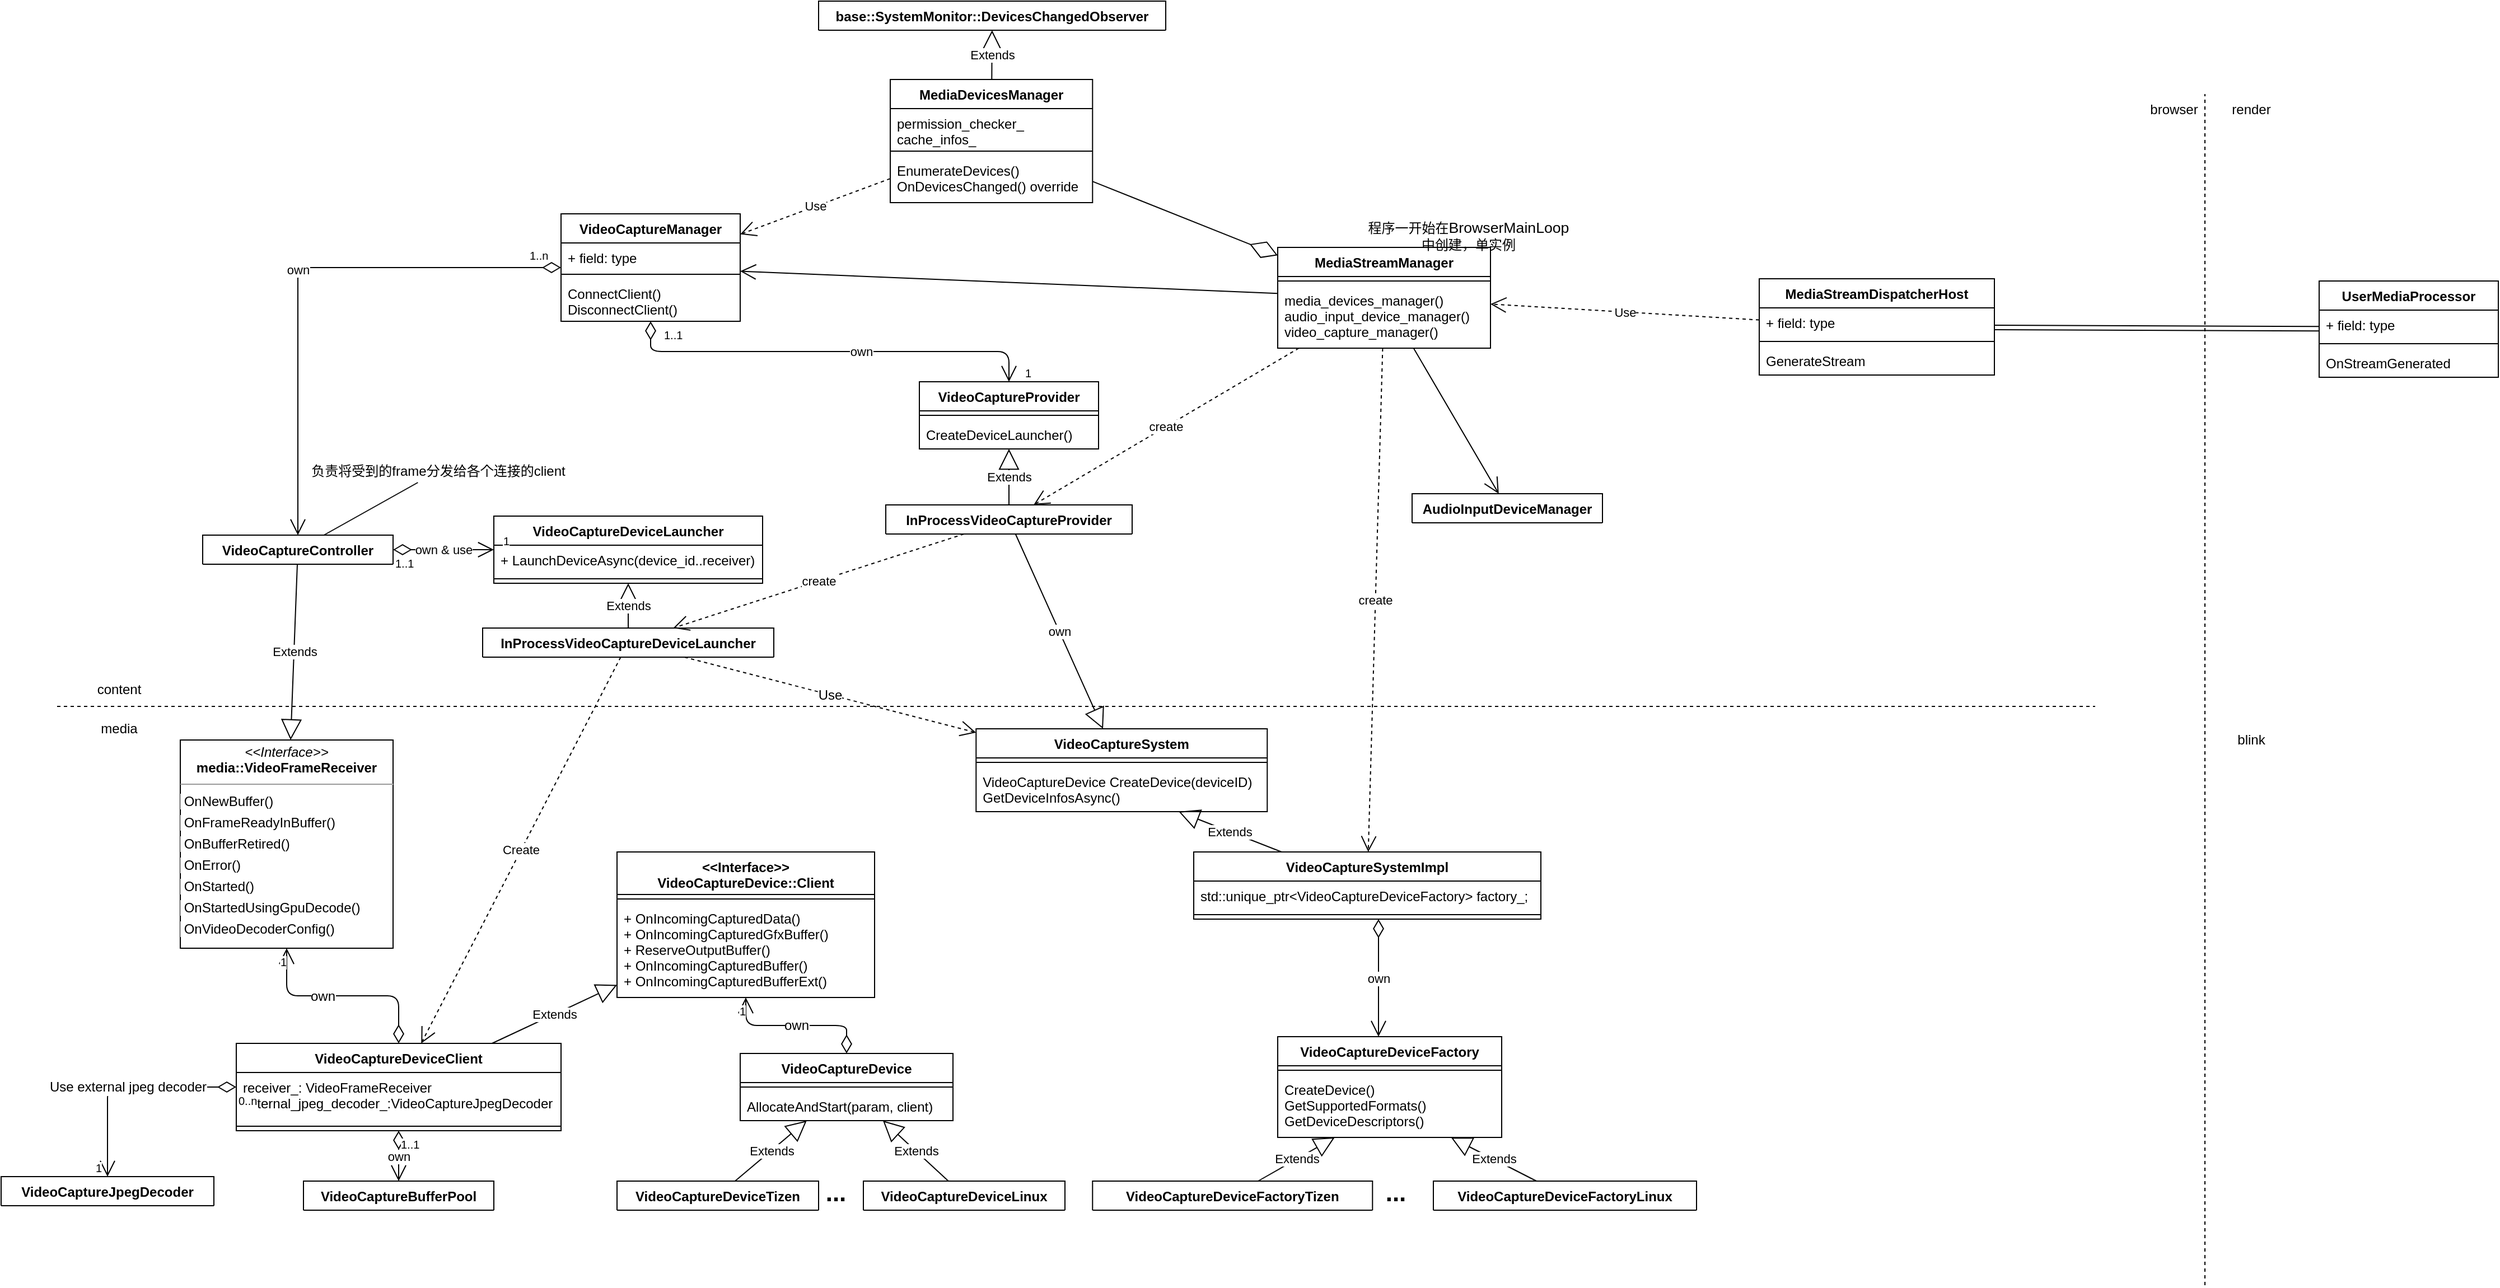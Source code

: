 <mxfile version="12.6.5" type="device"><diagram name="Page-1" id="c4acf3e9-155e-7222-9cf6-157b1a14988f"><mxGraphModel dx="3220" dy="1370" grid="1" gridSize="10" guides="1" tooltips="1" connect="1" arrows="1" fold="1" page="1" pageScale="1" pageWidth="850" pageHeight="1100" background="#ffffff" math="0" shadow="0"><root><mxCell id="0"/><mxCell id="1" parent="0"/><mxCell id="2zGY9rccFZn19IhtZDdH-2" value="MediaStreamManager" style="swimlane;fontStyle=1;align=center;verticalAlign=top;childLayout=stackLayout;horizontal=1;startSize=26;horizontalStack=0;resizeParent=1;resizeParentMax=0;resizeLast=0;collapsible=1;marginBottom=0;" parent="1" vertex="1"><mxGeometry x="1000" y="470" width="190" height="90" as="geometry"><mxRectangle x="1000" y="480" width="160" height="26" as="alternateBounds"/></mxGeometry></mxCell><mxCell id="2zGY9rccFZn19IhtZDdH-4" value="" style="line;strokeWidth=1;fillColor=none;align=left;verticalAlign=middle;spacingTop=-1;spacingLeft=3;spacingRight=3;rotatable=0;labelPosition=right;points=[];portConstraint=eastwest;" parent="2zGY9rccFZn19IhtZDdH-2" vertex="1"><mxGeometry y="26" width="190" height="8" as="geometry"/></mxCell><mxCell id="2zGY9rccFZn19IhtZDdH-5" value="media_devices_manager()&#10;audio_input_device_manager()&#10;video_capture_manager()" style="text;strokeColor=none;fillColor=none;align=left;verticalAlign=top;spacingLeft=4;spacingRight=4;overflow=hidden;rotatable=0;points=[[0,0.5],[1,0.5]];portConstraint=eastwest;" parent="2zGY9rccFZn19IhtZDdH-2" vertex="1"><mxGeometry y="34" width="190" height="56" as="geometry"/></mxCell><mxCell id="2zGY9rccFZn19IhtZDdH-7" value="VideoCaptureManager" style="swimlane;fontStyle=1;align=center;verticalAlign=top;childLayout=stackLayout;horizontal=1;startSize=26;horizontalStack=0;resizeParent=1;resizeParentMax=0;resizeLast=0;collapsible=1;marginBottom=0;" parent="1" vertex="1"><mxGeometry x="360" y="440" width="160" height="96" as="geometry"><mxRectangle x="360" y="470" width="160" height="26" as="alternateBounds"/></mxGeometry></mxCell><mxCell id="2zGY9rccFZn19IhtZDdH-8" value="+ field: type" style="text;strokeColor=none;fillColor=none;align=left;verticalAlign=top;spacingLeft=4;spacingRight=4;overflow=hidden;rotatable=0;points=[[0,0.5],[1,0.5]];portConstraint=eastwest;" parent="2zGY9rccFZn19IhtZDdH-7" vertex="1"><mxGeometry y="26" width="160" height="24" as="geometry"/></mxCell><mxCell id="2zGY9rccFZn19IhtZDdH-9" value="" style="line;strokeWidth=1;fillColor=none;align=left;verticalAlign=middle;spacingTop=-1;spacingLeft=3;spacingRight=3;rotatable=0;labelPosition=right;points=[];portConstraint=eastwest;" parent="2zGY9rccFZn19IhtZDdH-7" vertex="1"><mxGeometry y="50" width="160" height="8" as="geometry"/></mxCell><mxCell id="2zGY9rccFZn19IhtZDdH-10" value="ConnectClient()&#10;DisconnectClient()" style="text;strokeColor=none;fillColor=none;align=left;verticalAlign=top;spacingLeft=4;spacingRight=4;overflow=hidden;rotatable=0;points=[[0,0.5],[1,0.5]];portConstraint=eastwest;" parent="2zGY9rccFZn19IhtZDdH-7" vertex="1"><mxGeometry y="58" width="160" height="38" as="geometry"/></mxCell><mxCell id="2zGY9rccFZn19IhtZDdH-12" value="" style="endArrow=open;endFill=1;endSize=12;html=1;" parent="1" source="2zGY9rccFZn19IhtZDdH-2" target="2zGY9rccFZn19IhtZDdH-7" edge="1"><mxGeometry width="160" relative="1" as="geometry"><mxPoint x="70" y="346" as="sourcePoint"/><mxPoint x="230" y="346" as="targetPoint"/></mxGeometry></mxCell><mxCell id="2zGY9rccFZn19IhtZDdH-14" value="程序一开始在&lt;span style=&quot;white-space: normal ; font-family: &amp;#34;arial&amp;#34; , &amp;#34;verdana&amp;#34; , sans-serif ; font-size: 13.333px ; background-color: rgb(255 , 255 , 255)&quot;&gt;BrowserMainLoop&lt;/span&gt;中创建，单实例" style="text;html=1;align=center;verticalAlign=middle;resizable=0;points=[];autosize=1;" parent="1" vertex="1"><mxGeometry x="1030" y="450" width="280" height="20" as="geometry"/></mxCell><mxCell id="2zGY9rccFZn19IhtZDdH-15" value="" style="endArrow=none;html=1;" parent="1" source="2zGY9rccFZn19IhtZDdH-2" target="2zGY9rccFZn19IhtZDdH-14" edge="1"><mxGeometry width="50" height="50" relative="1" as="geometry"><mxPoint x="650" y="487" as="sourcePoint"/><mxPoint x="700" y="437" as="targetPoint"/></mxGeometry></mxCell><mxCell id="2zGY9rccFZn19IhtZDdH-28" value="VideoCaptureDeviceFactory" style="swimlane;fontStyle=1;align=center;verticalAlign=top;childLayout=stackLayout;horizontal=1;startSize=26;horizontalStack=0;resizeParent=1;resizeParentMax=0;resizeLast=0;collapsible=1;marginBottom=0;" parent="1" vertex="1"><mxGeometry x="1000" y="1175" width="200" height="90" as="geometry"><mxRectangle x="840" y="920" width="190" height="26" as="alternateBounds"/></mxGeometry></mxCell><mxCell id="2zGY9rccFZn19IhtZDdH-30" value="" style="line;strokeWidth=1;fillColor=none;align=left;verticalAlign=middle;spacingTop=-1;spacingLeft=3;spacingRight=3;rotatable=0;labelPosition=right;points=[];portConstraint=eastwest;" parent="2zGY9rccFZn19IhtZDdH-28" vertex="1"><mxGeometry y="26" width="200" height="8" as="geometry"/></mxCell><mxCell id="2zGY9rccFZn19IhtZDdH-31" value="CreateDevice()&#10;GetSupportedFormats()&#10;GetDeviceDescriptors()" style="text;strokeColor=none;fillColor=none;align=left;verticalAlign=top;spacingLeft=4;spacingRight=4;overflow=hidden;rotatable=0;points=[[0,0.5],[1,0.5]];portConstraint=eastwest;" parent="2zGY9rccFZn19IhtZDdH-28" vertex="1"><mxGeometry y="34" width="200" height="56" as="geometry"/></mxCell><mxCell id="2zGY9rccFZn19IhtZDdH-32" value="VideoCaptureController" style="swimlane;fontStyle=1;align=center;verticalAlign=top;childLayout=stackLayout;horizontal=1;startSize=26;horizontalStack=0;resizeParent=1;resizeParentMax=0;resizeLast=0;collapsible=1;marginBottom=0;" parent="1" vertex="1" collapsed="1"><mxGeometry x="40" y="727" width="170" height="26" as="geometry"><mxRectangle x="90" y="750" width="160" height="86" as="alternateBounds"/></mxGeometry></mxCell><mxCell id="2zGY9rccFZn19IhtZDdH-33" value="+ field: type" style="text;strokeColor=none;fillColor=none;align=left;verticalAlign=top;spacingLeft=4;spacingRight=4;overflow=hidden;rotatable=0;points=[[0,0.5],[1,0.5]];portConstraint=eastwest;" parent="2zGY9rccFZn19IhtZDdH-32" vertex="1"><mxGeometry y="26" width="170" height="26" as="geometry"/></mxCell><mxCell id="2zGY9rccFZn19IhtZDdH-34" value="" style="line;strokeWidth=1;fillColor=none;align=left;verticalAlign=middle;spacingTop=-1;spacingLeft=3;spacingRight=3;rotatable=0;labelPosition=right;points=[];portConstraint=eastwest;" parent="2zGY9rccFZn19IhtZDdH-32" vertex="1"><mxGeometry y="52" width="170" height="8" as="geometry"/></mxCell><mxCell id="2zGY9rccFZn19IhtZDdH-35" value="+ method(type): type" style="text;strokeColor=none;fillColor=none;align=left;verticalAlign=top;spacingLeft=4;spacingRight=4;overflow=hidden;rotatable=0;points=[[0,0.5],[1,0.5]];portConstraint=eastwest;" parent="2zGY9rccFZn19IhtZDdH-32" vertex="1"><mxGeometry y="60" width="170" height="26" as="geometry"/></mxCell><mxCell id="2zGY9rccFZn19IhtZDdH-36" value="own" style="endArrow=open;html=1;endSize=12;startArrow=diamondThin;startSize=14;startFill=0;edgeStyle=orthogonalEdgeStyle;" parent="1" source="2zGY9rccFZn19IhtZDdH-7" target="2zGY9rccFZn19IhtZDdH-32" edge="1"><mxGeometry relative="1" as="geometry"><mxPoint x="40" y="476" as="sourcePoint"/><mxPoint x="200" y="476" as="targetPoint"/></mxGeometry></mxCell><mxCell id="2zGY9rccFZn19IhtZDdH-37" value="1..n" style="resizable=0;html=1;align=left;verticalAlign=top;labelBackgroundColor=#ffffff;fontSize=10;" parent="2zGY9rccFZn19IhtZDdH-36" connectable="0" vertex="1"><mxGeometry x="-1" relative="1" as="geometry"><mxPoint x="-30" y="-23" as="offset"/></mxGeometry></mxCell><mxCell id="2zGY9rccFZn19IhtZDdH-39" value="负责将受到的frame分发给各个连接的client" style="text;html=1;align=center;verticalAlign=middle;resizable=0;points=[];autosize=1;" parent="1" vertex="1"><mxGeometry x="130" y="660" width="240" height="20" as="geometry"/></mxCell><mxCell id="2zGY9rccFZn19IhtZDdH-40" value="" style="endArrow=none;html=1;" parent="1" source="2zGY9rccFZn19IhtZDdH-39" target="2zGY9rccFZn19IhtZDdH-32" edge="1"><mxGeometry width="50" height="50" relative="1" as="geometry"><mxPoint x="166.5" y="243" as="sourcePoint"/><mxPoint x="185" y="206" as="targetPoint"/></mxGeometry></mxCell><mxCell id="2zGY9rccFZn19IhtZDdH-44" value="Extends" style="endArrow=block;endSize=16;endFill=0;html=1;" parent="1" source="2zGY9rccFZn19IhtZDdH-32" target="6Ihfe6y1neS1wePysVpg-107" edge="1"><mxGeometry width="160" relative="1" as="geometry"><mxPoint x="40" y="676" as="sourcePoint"/><mxPoint x="173.819" y="590" as="targetPoint"/></mxGeometry></mxCell><mxCell id="2zGY9rccFZn19IhtZDdH-45" value="" style="endArrow=none;dashed=1;html=1;" parent="1" edge="1"><mxGeometry width="50" height="50" relative="1" as="geometry"><mxPoint x="-90" y="880" as="sourcePoint"/><mxPoint x="1730" y="880" as="targetPoint"/></mxGeometry></mxCell><mxCell id="2zGY9rccFZn19IhtZDdH-46" value="content" style="text;html=1;align=center;verticalAlign=middle;resizable=0;points=[];autosize=1;" parent="1" vertex="1"><mxGeometry x="-60" y="855" width="50" height="20" as="geometry"/></mxCell><mxCell id="2zGY9rccFZn19IhtZDdH-47" value="media" style="text;html=1;align=center;verticalAlign=middle;resizable=0;points=[];autosize=1;" parent="1" vertex="1"><mxGeometry x="-60" y="890" width="50" height="20" as="geometry"/></mxCell><mxCell id="2zGY9rccFZn19IhtZDdH-48" value="" style="endArrow=none;dashed=1;html=1;" parent="1" edge="1"><mxGeometry width="50" height="50" relative="1" as="geometry"><mxPoint x="1828" y="1397" as="sourcePoint"/><mxPoint x="1828" y="333" as="targetPoint"/></mxGeometry></mxCell><mxCell id="2zGY9rccFZn19IhtZDdH-49" value="browser" style="text;html=1;align=center;verticalAlign=middle;resizable=0;points=[];autosize=1;" parent="1" vertex="1"><mxGeometry x="1770" y="337" width="60" height="20" as="geometry"/></mxCell><mxCell id="2zGY9rccFZn19IhtZDdH-50" value="render" style="text;html=1;align=center;verticalAlign=middle;resizable=0;points=[];autosize=1;" parent="1" vertex="1"><mxGeometry x="1844" y="337" width="50" height="20" as="geometry"/></mxCell><mxCell id="2zGY9rccFZn19IhtZDdH-51" value="VideoCaptureDeviceClient" style="swimlane;fontStyle=1;align=center;verticalAlign=top;childLayout=stackLayout;horizontal=1;startSize=26;horizontalStack=0;resizeParent=1;resizeParentMax=0;resizeLast=0;collapsible=1;marginBottom=0;" parent="1" vertex="1"><mxGeometry x="70" y="1181" width="290" height="78" as="geometry"><mxRectangle x="120" y="1106" width="180" height="26" as="alternateBounds"/></mxGeometry></mxCell><mxCell id="2zGY9rccFZn19IhtZDdH-52" value="receiver_: VideoFrameReceiver&#10;external_jpeg_decoder_:VideoCaptureJpegDecoder" style="text;strokeColor=none;fillColor=none;align=left;verticalAlign=top;spacingLeft=4;spacingRight=4;overflow=hidden;rotatable=0;points=[[0,0.5],[1,0.5]];portConstraint=eastwest;" parent="2zGY9rccFZn19IhtZDdH-51" vertex="1"><mxGeometry y="26" width="290" height="44" as="geometry"/></mxCell><mxCell id="2zGY9rccFZn19IhtZDdH-53" value="" style="line;strokeWidth=1;fillColor=none;align=left;verticalAlign=middle;spacingTop=-1;spacingLeft=3;spacingRight=3;rotatable=0;labelPosition=right;points=[];portConstraint=eastwest;" parent="2zGY9rccFZn19IhtZDdH-51" vertex="1"><mxGeometry y="70" width="290" height="8" as="geometry"/></mxCell><mxCell id="2zGY9rccFZn19IhtZDdH-64" value="Extends" style="endArrow=block;endSize=16;endFill=0;html=1;" parent="1" source="2zGY9rccFZn19IhtZDdH-51" target="FUYTme6IYobLHsFIHj_t-3" edge="1"><mxGeometry width="160" relative="1" as="geometry"><mxPoint x="30" y="1420" as="sourcePoint"/><mxPoint x="416.597" y="1000.0" as="targetPoint"/></mxGeometry></mxCell><mxCell id="2zGY9rccFZn19IhtZDdH-65" value="VideoCaptureDeviceLauncher" style="swimlane;fontStyle=1;align=center;verticalAlign=top;childLayout=stackLayout;horizontal=1;startSize=26;horizontalStack=0;resizeParent=1;resizeParentMax=0;resizeLast=0;collapsible=1;marginBottom=0;" parent="1" vertex="1"><mxGeometry x="300" y="710" width="240" height="60" as="geometry"><mxRectangle x="300" y="700" width="200" height="26" as="alternateBounds"/></mxGeometry></mxCell><mxCell id="2zGY9rccFZn19IhtZDdH-68" value="+ LaunchDeviceAsync(device_id..receiver)" style="text;strokeColor=none;fillColor=none;align=left;verticalAlign=top;spacingLeft=4;spacingRight=4;overflow=hidden;rotatable=0;points=[[0,0.5],[1,0.5]];portConstraint=eastwest;" parent="2zGY9rccFZn19IhtZDdH-65" vertex="1"><mxGeometry y="26" width="240" height="26" as="geometry"/></mxCell><mxCell id="2zGY9rccFZn19IhtZDdH-67" value="" style="line;strokeWidth=1;fillColor=none;align=left;verticalAlign=middle;spacingTop=-1;spacingLeft=3;spacingRight=3;rotatable=0;labelPosition=right;points=[];portConstraint=eastwest;" parent="2zGY9rccFZn19IhtZDdH-65" vertex="1"><mxGeometry y="52" width="240" height="8" as="geometry"/></mxCell><mxCell id="2zGY9rccFZn19IhtZDdH-71" value="InProcessVideoCaptureDeviceLauncher" style="swimlane;fontStyle=1;align=center;verticalAlign=top;childLayout=stackLayout;horizontal=1;startSize=26;horizontalStack=0;resizeParent=1;resizeParentMax=0;resizeLast=0;collapsible=1;marginBottom=0;" parent="1" vertex="1" collapsed="1"><mxGeometry x="290" y="810" width="260" height="26" as="geometry"><mxRectangle x="120" y="820" width="270" height="86" as="alternateBounds"/></mxGeometry></mxCell><mxCell id="2zGY9rccFZn19IhtZDdH-72" value="+ field: type" style="text;strokeColor=none;fillColor=none;align=left;verticalAlign=top;spacingLeft=4;spacingRight=4;overflow=hidden;rotatable=0;points=[[0,0.5],[1,0.5]];portConstraint=eastwest;" parent="2zGY9rccFZn19IhtZDdH-71" vertex="1"><mxGeometry y="26" width="260" height="26" as="geometry"/></mxCell><mxCell id="2zGY9rccFZn19IhtZDdH-73" value="" style="line;strokeWidth=1;fillColor=none;align=left;verticalAlign=middle;spacingTop=-1;spacingLeft=3;spacingRight=3;rotatable=0;labelPosition=right;points=[];portConstraint=eastwest;" parent="2zGY9rccFZn19IhtZDdH-71" vertex="1"><mxGeometry y="52" width="260" height="8" as="geometry"/></mxCell><mxCell id="2zGY9rccFZn19IhtZDdH-74" value="+ method(type): type" style="text;strokeColor=none;fillColor=none;align=left;verticalAlign=top;spacingLeft=4;spacingRight=4;overflow=hidden;rotatable=0;points=[[0,0.5],[1,0.5]];portConstraint=eastwest;" parent="2zGY9rccFZn19IhtZDdH-71" vertex="1"><mxGeometry y="60" width="260" height="26" as="geometry"/></mxCell><mxCell id="2zGY9rccFZn19IhtZDdH-79" value="Extends" style="endArrow=block;endSize=16;endFill=0;html=1;" parent="1" source="2zGY9rccFZn19IhtZDdH-71" target="2zGY9rccFZn19IhtZDdH-65" edge="1"><mxGeometry width="160" relative="1" as="geometry"><mxPoint x="30" y="1420" as="sourcePoint"/><mxPoint x="190" y="1420" as="targetPoint"/></mxGeometry></mxCell><mxCell id="2zGY9rccFZn19IhtZDdH-81" value="Create" style="endArrow=open;endSize=12;dashed=1;html=1;" parent="1" source="2zGY9rccFZn19IhtZDdH-71" target="2zGY9rccFZn19IhtZDdH-51" edge="1"><mxGeometry width="160" relative="1" as="geometry"><mxPoint x="30" y="1420" as="sourcePoint"/><mxPoint x="190" y="1420" as="targetPoint"/></mxGeometry></mxCell><mxCell id="2zGY9rccFZn19IhtZDdH-84" value="own &amp;amp; use" style="endArrow=open;html=1;endSize=12;startArrow=diamondThin;startSize=14;startFill=0;edgeStyle=orthogonalEdgeStyle;" parent="1" source="2zGY9rccFZn19IhtZDdH-32" target="2zGY9rccFZn19IhtZDdH-65" edge="1"><mxGeometry relative="1" as="geometry"><mxPoint x="304.9" y="590" as="sourcePoint"/><mxPoint x="384.857" y="550" as="targetPoint"/></mxGeometry></mxCell><mxCell id="2zGY9rccFZn19IhtZDdH-85" value="1..1" style="resizable=0;html=1;align=left;verticalAlign=top;labelBackgroundColor=#ffffff;fontSize=10;" parent="2zGY9rccFZn19IhtZDdH-84" connectable="0" vertex="1"><mxGeometry x="-1" relative="1" as="geometry"/></mxCell><mxCell id="2zGY9rccFZn19IhtZDdH-86" value="1" style="resizable=0;html=1;align=right;verticalAlign=top;labelBackgroundColor=#ffffff;fontSize=10;" parent="2zGY9rccFZn19IhtZDdH-84" connectable="0" vertex="1"><mxGeometry x="1" relative="1" as="geometry"><mxPoint x="14.9" y="-20.1" as="offset"/></mxGeometry></mxCell><mxCell id="FUYTme6IYobLHsFIHj_t-3" value="&lt;&lt;Interface&gt;&gt;&#10;VideoCaptureDevice::Client" style="swimlane;fontStyle=1;align=center;verticalAlign=top;childLayout=stackLayout;horizontal=1;startSize=38;horizontalStack=0;resizeParent=1;resizeParentMax=0;resizeLast=0;collapsible=1;marginBottom=0;" parent="1" vertex="1"><mxGeometry x="410" y="1010" width="230" height="130" as="geometry"><mxRectangle x="350" y="1016" width="190" height="38" as="alternateBounds"/></mxGeometry></mxCell><mxCell id="FUYTme6IYobLHsFIHj_t-5" value="" style="line;strokeWidth=1;fillColor=none;align=left;verticalAlign=middle;spacingTop=-1;spacingLeft=3;spacingRight=3;rotatable=0;labelPosition=right;points=[];portConstraint=eastwest;" parent="FUYTme6IYobLHsFIHj_t-3" vertex="1"><mxGeometry y="38" width="230" height="8" as="geometry"/></mxCell><mxCell id="FUYTme6IYobLHsFIHj_t-6" value="+ OnIncomingCapturedData()&#10;+ OnIncomingCapturedGfxBuffer()&#10;+ ReserveOutputBuffer()&#10;+ OnIncomingCapturedBuffer()&#10;+ OnIncomingCapturedBufferExt()" style="text;strokeColor=none;fillColor=none;align=left;verticalAlign=top;spacingLeft=4;spacingRight=4;overflow=hidden;rotatable=0;points=[[0,0.5],[1,0.5]];portConstraint=eastwest;" parent="FUYTme6IYobLHsFIHj_t-3" vertex="1"><mxGeometry y="46" width="230" height="84" as="geometry"/></mxCell><mxCell id="FUYTme6IYobLHsFIHj_t-8" value="own" style="endArrow=open;html=1;endSize=12;startArrow=diamondThin;startSize=14;startFill=0;edgeStyle=orthogonalEdgeStyle;exitX=0.5;exitY=1;exitDx=0;exitDy=0;" parent="1" source="2zGY9rccFZn19IhtZDdH-51" target="2zGY9rccFZn19IhtZDdH-88" edge="1"><mxGeometry relative="1" as="geometry"><mxPoint x="440" y="1194" as="sourcePoint"/><mxPoint x="600" y="1194" as="targetPoint"/></mxGeometry></mxCell><mxCell id="FUYTme6IYobLHsFIHj_t-9" value="1..1" style="resizable=0;html=1;align=left;verticalAlign=top;labelBackgroundColor=#ffffff;fontSize=10;" parent="FUYTme6IYobLHsFIHj_t-8" connectable="0" vertex="1"><mxGeometry x="-1" relative="1" as="geometry"/></mxCell><mxCell id="FUYTme6IYobLHsFIHj_t-10" value="1" style="resizable=0;html=1;align=right;verticalAlign=top;labelBackgroundColor=#ffffff;fontSize=10;" parent="FUYTme6IYobLHsFIHj_t-8" connectable="0" vertex="1"><mxGeometry x="1" relative="1" as="geometry"/></mxCell><mxCell id="2zGY9rccFZn19IhtZDdH-88" value="VideoCaptureBufferPool" style="swimlane;fontStyle=1;align=center;verticalAlign=top;childLayout=stackLayout;horizontal=1;startSize=26;horizontalStack=0;resizeParent=1;resizeParentMax=0;resizeLast=0;collapsible=1;marginBottom=0;" parent="1" vertex="1" collapsed="1"><mxGeometry x="130" y="1304" width="170" height="26" as="geometry"><mxRectangle x="155" y="1304" width="160" height="86" as="alternateBounds"/></mxGeometry></mxCell><mxCell id="2zGY9rccFZn19IhtZDdH-89" value="+ field: type" style="text;strokeColor=none;fillColor=none;align=left;verticalAlign=top;spacingLeft=4;spacingRight=4;overflow=hidden;rotatable=0;points=[[0,0.5],[1,0.5]];portConstraint=eastwest;" parent="2zGY9rccFZn19IhtZDdH-88" vertex="1"><mxGeometry y="26" width="170" height="26" as="geometry"/></mxCell><mxCell id="2zGY9rccFZn19IhtZDdH-90" value="" style="line;strokeWidth=1;fillColor=none;align=left;verticalAlign=middle;spacingTop=-1;spacingLeft=3;spacingRight=3;rotatable=0;labelPosition=right;points=[];portConstraint=eastwest;" parent="2zGY9rccFZn19IhtZDdH-88" vertex="1"><mxGeometry y="52" width="170" height="8" as="geometry"/></mxCell><mxCell id="2zGY9rccFZn19IhtZDdH-91" value="+ method(type): type" style="text;strokeColor=none;fillColor=none;align=left;verticalAlign=top;spacingLeft=4;spacingRight=4;overflow=hidden;rotatable=0;points=[[0,0.5],[1,0.5]];portConstraint=eastwest;" parent="2zGY9rccFZn19IhtZDdH-88" vertex="1"><mxGeometry y="60" width="170" height="26" as="geometry"/></mxCell><mxCell id="2zGY9rccFZn19IhtZDdH-55" value="VideoCaptureDevice" style="swimlane;fontStyle=1;align=center;verticalAlign=top;childLayout=stackLayout;horizontal=1;startSize=26;horizontalStack=0;resizeParent=1;resizeParentMax=0;resizeLast=0;collapsible=1;marginBottom=0;" parent="1" vertex="1"><mxGeometry x="520" y="1190" width="190" height="60" as="geometry"><mxRectangle x="630" y="972" width="150" height="26" as="alternateBounds"/></mxGeometry></mxCell><mxCell id="2zGY9rccFZn19IhtZDdH-57" value="" style="line;strokeWidth=1;fillColor=none;align=left;verticalAlign=middle;spacingTop=-1;spacingLeft=3;spacingRight=3;rotatable=0;labelPosition=right;points=[];portConstraint=eastwest;" parent="2zGY9rccFZn19IhtZDdH-55" vertex="1"><mxGeometry y="26" width="190" height="8" as="geometry"/></mxCell><mxCell id="2zGY9rccFZn19IhtZDdH-58" value="AllocateAndStart(param, client)" style="text;strokeColor=none;fillColor=none;align=left;verticalAlign=top;spacingLeft=4;spacingRight=4;overflow=hidden;rotatable=0;points=[[0,0.5],[1,0.5]];portConstraint=eastwest;" parent="2zGY9rccFZn19IhtZDdH-55" vertex="1"><mxGeometry y="34" width="190" height="26" as="geometry"/></mxCell><mxCell id="6Ihfe6y1neS1wePysVpg-1" value="VideoCaptureSystem" style="swimlane;fontStyle=1;align=center;verticalAlign=top;childLayout=stackLayout;horizontal=1;startSize=26;horizontalStack=0;resizeParent=1;resizeParentMax=0;resizeLast=0;collapsible=1;marginBottom=0;" parent="1" vertex="1"><mxGeometry x="730.65" y="900" width="260" height="74" as="geometry"/></mxCell><mxCell id="6Ihfe6y1neS1wePysVpg-3" value="" style="line;strokeWidth=1;fillColor=none;align=left;verticalAlign=middle;spacingTop=-1;spacingLeft=3;spacingRight=3;rotatable=0;labelPosition=right;points=[];portConstraint=eastwest;" parent="6Ihfe6y1neS1wePysVpg-1" vertex="1"><mxGeometry y="26" width="260" height="8" as="geometry"/></mxCell><mxCell id="6Ihfe6y1neS1wePysVpg-4" value="VideoCaptureDevice CreateDevice(deviceID)&#10;GetDeviceInfosAsync()" style="text;strokeColor=none;fillColor=none;align=left;verticalAlign=top;spacingLeft=4;spacingRight=4;overflow=hidden;rotatable=0;points=[[0,0.5],[1,0.5]];portConstraint=eastwest;" parent="6Ihfe6y1neS1wePysVpg-1" vertex="1"><mxGeometry y="34" width="260" height="40" as="geometry"/></mxCell><mxCell id="6Ihfe6y1neS1wePysVpg-11" value="Extends" style="endArrow=block;endSize=16;endFill=0;html=1;" parent="1" source="6Ihfe6y1neS1wePysVpg-16" target="6Ihfe6y1neS1wePysVpg-4" edge="1"><mxGeometry width="160" relative="1" as="geometry"><mxPoint x="659.691" y="1016" as="sourcePoint"/><mxPoint x="190" y="1420" as="targetPoint"/></mxGeometry></mxCell><mxCell id="6Ihfe6y1neS1wePysVpg-16" value="VideoCaptureSystemImpl" style="swimlane;fontStyle=1;align=center;verticalAlign=top;childLayout=stackLayout;horizontal=1;startSize=26;horizontalStack=0;resizeParent=1;resizeParentMax=0;resizeLast=0;collapsible=1;marginBottom=0;" parent="1" vertex="1"><mxGeometry x="925" y="1010" width="310" height="60" as="geometry"/></mxCell><mxCell id="6Ihfe6y1neS1wePysVpg-17" value="std::unique_ptr&lt;VideoCaptureDeviceFactory&gt; factory_;" style="text;strokeColor=none;fillColor=none;align=left;verticalAlign=top;spacingLeft=4;spacingRight=4;overflow=hidden;rotatable=0;points=[[0,0.5],[1,0.5]];portConstraint=eastwest;" parent="6Ihfe6y1neS1wePysVpg-16" vertex="1"><mxGeometry y="26" width="310" height="26" as="geometry"/></mxCell><mxCell id="6Ihfe6y1neS1wePysVpg-18" value="" style="line;strokeWidth=1;fillColor=none;align=left;verticalAlign=middle;spacingTop=-1;spacingLeft=3;spacingRight=3;rotatable=0;labelPosition=right;points=[];portConstraint=eastwest;" parent="6Ihfe6y1neS1wePysVpg-16" vertex="1"><mxGeometry y="52" width="310" height="8" as="geometry"/></mxCell><mxCell id="6Ihfe6y1neS1wePysVpg-20" value="own" style="endArrow=open;html=1;endSize=12;startArrow=diamondThin;startSize=14;startFill=0;edgeStyle=orthogonalEdgeStyle;" parent="1" source="6Ihfe6y1neS1wePysVpg-16" target="2zGY9rccFZn19IhtZDdH-28" edge="1"><mxGeometry relative="1" as="geometry"><mxPoint x="1254" y="981" as="sourcePoint"/><mxPoint x="1254" y="1221" as="targetPoint"/><Array as="points"><mxPoint x="1090" y="1100"/><mxPoint x="1090" y="1100"/></Array></mxGeometry></mxCell><mxCell id="6Ihfe6y1neS1wePysVpg-24" value="create" style="endArrow=open;endSize=12;dashed=1;html=1;" parent="1" source="6Ihfe6y1neS1wePysVpg-33" target="2zGY9rccFZn19IhtZDdH-71" edge="1"><mxGeometry width="160" relative="1" as="geometry"><mxPoint x="30" y="1420" as="sourcePoint"/><mxPoint x="190" y="1420" as="targetPoint"/><Array as="points"/></mxGeometry></mxCell><mxCell id="6Ihfe6y1neS1wePysVpg-26" value="create" style="endArrow=open;endSize=12;dashed=1;html=1;" parent="1" source="2zGY9rccFZn19IhtZDdH-2" target="6Ihfe6y1neS1wePysVpg-16" edge="1"><mxGeometry width="160" relative="1" as="geometry"><mxPoint x="849.08" y="672" as="sourcePoint"/><mxPoint x="610.92" y="820" as="targetPoint"/><Array as="points"/></mxGeometry></mxCell><mxCell id="6Ihfe6y1neS1wePysVpg-27" value="own" style="endArrow=block;endSize=16;endFill=0;html=1;" parent="1" source="6Ihfe6y1neS1wePysVpg-33" target="6Ihfe6y1neS1wePysVpg-1" edge="1"><mxGeometry width="160" relative="1" as="geometry"><mxPoint x="30" y="1420" as="sourcePoint"/><mxPoint x="190" y="1420" as="targetPoint"/></mxGeometry></mxCell><mxCell id="6Ihfe6y1neS1wePysVpg-29" value="VideoCaptureProvider" style="swimlane;fontStyle=1;align=center;verticalAlign=top;childLayout=stackLayout;horizontal=1;startSize=26;horizontalStack=0;resizeParent=1;resizeParentMax=0;resizeLast=0;collapsible=1;marginBottom=0;" parent="1" vertex="1"><mxGeometry x="680" y="590" width="160" height="60" as="geometry"/></mxCell><mxCell id="6Ihfe6y1neS1wePysVpg-31" value="" style="line;strokeWidth=1;fillColor=none;align=left;verticalAlign=middle;spacingTop=-1;spacingLeft=3;spacingRight=3;rotatable=0;labelPosition=right;points=[];portConstraint=eastwest;" parent="6Ihfe6y1neS1wePysVpg-29" vertex="1"><mxGeometry y="26" width="160" height="8" as="geometry"/></mxCell><mxCell id="6Ihfe6y1neS1wePysVpg-32" value="CreateDeviceLauncher()" style="text;strokeColor=none;fillColor=none;align=left;verticalAlign=top;spacingLeft=4;spacingRight=4;overflow=hidden;rotatable=0;points=[[0,0.5],[1,0.5]];portConstraint=eastwest;" parent="6Ihfe6y1neS1wePysVpg-29" vertex="1"><mxGeometry y="34" width="160" height="26" as="geometry"/></mxCell><mxCell id="6Ihfe6y1neS1wePysVpg-33" value="InProcessVideoCaptureProvider" style="swimlane;fontStyle=1;align=center;verticalAlign=top;childLayout=stackLayout;horizontal=1;startSize=26;horizontalStack=0;resizeParent=1;resizeParentMax=0;resizeLast=0;collapsible=1;marginBottom=0;" parent="1" vertex="1" collapsed="1"><mxGeometry x="650" y="700" width="220" height="26" as="geometry"><mxRectangle x="580" y="674" width="240" height="34" as="alternateBounds"/></mxGeometry></mxCell><mxCell id="6Ihfe6y1neS1wePysVpg-35" value="" style="line;strokeWidth=1;fillColor=none;align=left;verticalAlign=middle;spacingTop=-1;spacingLeft=3;spacingRight=3;rotatable=0;labelPosition=right;points=[];portConstraint=eastwest;" parent="6Ihfe6y1neS1wePysVpg-33" vertex="1"><mxGeometry y="26" width="220" height="8" as="geometry"/></mxCell><mxCell id="6Ihfe6y1neS1wePysVpg-37" value="Extends" style="endArrow=block;endSize=16;endFill=0;html=1;" parent="1" source="6Ihfe6y1neS1wePysVpg-33" target="6Ihfe6y1neS1wePysVpg-29" edge="1"><mxGeometry width="160" relative="1" as="geometry"><mxPoint x="30" y="1420" as="sourcePoint"/><mxPoint x="190" y="1420" as="targetPoint"/></mxGeometry></mxCell><mxCell id="6Ihfe6y1neS1wePysVpg-45" value="AudioInputDeviceManager" style="swimlane;fontStyle=1;align=center;verticalAlign=top;childLayout=stackLayout;horizontal=1;startSize=26;horizontalStack=0;resizeParent=1;resizeParentMax=0;resizeLast=0;collapsible=1;marginBottom=0;" parent="1" vertex="1" collapsed="1"><mxGeometry x="1120" y="690" width="170" height="26" as="geometry"><mxRectangle x="350" y="359" width="160" height="86" as="alternateBounds"/></mxGeometry></mxCell><mxCell id="6Ihfe6y1neS1wePysVpg-46" value="+ field: type" style="text;strokeColor=none;fillColor=none;align=left;verticalAlign=top;spacingLeft=4;spacingRight=4;overflow=hidden;rotatable=0;points=[[0,0.5],[1,0.5]];portConstraint=eastwest;" parent="6Ihfe6y1neS1wePysVpg-45" vertex="1"><mxGeometry y="26" width="170" height="26" as="geometry"/></mxCell><mxCell id="6Ihfe6y1neS1wePysVpg-47" value="" style="line;strokeWidth=1;fillColor=none;align=left;verticalAlign=middle;spacingTop=-1;spacingLeft=3;spacingRight=3;rotatable=0;labelPosition=right;points=[];portConstraint=eastwest;" parent="6Ihfe6y1neS1wePysVpg-45" vertex="1"><mxGeometry y="52" width="170" height="8" as="geometry"/></mxCell><mxCell id="6Ihfe6y1neS1wePysVpg-48" value="+ method(type): type" style="text;strokeColor=none;fillColor=none;align=left;verticalAlign=top;spacingLeft=4;spacingRight=4;overflow=hidden;rotatable=0;points=[[0,0.5],[1,0.5]];portConstraint=eastwest;" parent="6Ihfe6y1neS1wePysVpg-45" vertex="1"><mxGeometry y="60" width="170" height="26" as="geometry"/></mxCell><mxCell id="6Ihfe6y1neS1wePysVpg-49" value="MediaDevicesManager" style="swimlane;fontStyle=1;align=center;verticalAlign=top;childLayout=stackLayout;horizontal=1;startSize=26;horizontalStack=0;resizeParent=1;resizeParentMax=0;resizeLast=0;collapsible=1;marginBottom=0;" parent="1" vertex="1"><mxGeometry x="654" y="320" width="180.65" height="110" as="geometry"><mxRectangle x="849.35" y="540" width="160" height="26" as="alternateBounds"/></mxGeometry></mxCell><mxCell id="6Ihfe6y1neS1wePysVpg-50" value="permission_checker_&#10;cache_infos_" style="text;strokeColor=none;fillColor=none;align=left;verticalAlign=top;spacingLeft=4;spacingRight=4;overflow=hidden;rotatable=0;points=[[0,0.5],[1,0.5]];portConstraint=eastwest;" parent="6Ihfe6y1neS1wePysVpg-49" vertex="1"><mxGeometry y="26" width="180.65" height="34" as="geometry"/></mxCell><mxCell id="6Ihfe6y1neS1wePysVpg-51" value="" style="line;strokeWidth=1;fillColor=none;align=left;verticalAlign=middle;spacingTop=-1;spacingLeft=3;spacingRight=3;rotatable=0;labelPosition=right;points=[];portConstraint=eastwest;" parent="6Ihfe6y1neS1wePysVpg-49" vertex="1"><mxGeometry y="60" width="180.65" height="8" as="geometry"/></mxCell><mxCell id="6Ihfe6y1neS1wePysVpg-52" value="EnumerateDevices()&#10;OnDevicesChanged() override" style="text;strokeColor=none;fillColor=none;align=left;verticalAlign=top;spacingLeft=4;spacingRight=4;overflow=hidden;rotatable=0;points=[[0,0.5],[1,0.5]];portConstraint=eastwest;" parent="6Ihfe6y1neS1wePysVpg-49" vertex="1"><mxGeometry y="68" width="180.65" height="42" as="geometry"/></mxCell><mxCell id="6Ihfe6y1neS1wePysVpg-55" value="" style="endArrow=open;endFill=1;endSize=12;html=1;" parent="1" source="2zGY9rccFZn19IhtZDdH-2" target="6Ihfe6y1neS1wePysVpg-45" edge="1"><mxGeometry width="160" relative="1" as="geometry"><mxPoint x="1076.891" y="524" as="sourcePoint"/><mxPoint x="983.109" y="617.0" as="targetPoint"/></mxGeometry></mxCell><mxCell id="6Ihfe6y1neS1wePysVpg-58" value="base::SystemMonitor::DevicesChangedObserver" style="swimlane;fontStyle=1;align=center;verticalAlign=top;childLayout=stackLayout;horizontal=1;startSize=26;horizontalStack=0;resizeParent=1;resizeParentMax=0;resizeLast=0;collapsible=1;marginBottom=0;" parent="1" vertex="1" collapsed="1"><mxGeometry x="590" y="250" width="310" height="26" as="geometry"><mxRectangle x="745.32" y="200" width="310" height="34" as="alternateBounds"/></mxGeometry></mxCell><mxCell id="6Ihfe6y1neS1wePysVpg-60" value="" style="line;strokeWidth=1;fillColor=none;align=left;verticalAlign=middle;spacingTop=-1;spacingLeft=3;spacingRight=3;rotatable=0;labelPosition=right;points=[];portConstraint=eastwest;" parent="6Ihfe6y1neS1wePysVpg-58" vertex="1"><mxGeometry y="26" width="310" height="8" as="geometry"/></mxCell><mxCell id="6Ihfe6y1neS1wePysVpg-62" value="Extends" style="endArrow=block;endSize=16;endFill=0;html=1;" parent="1" source="6Ihfe6y1neS1wePysVpg-49" target="6Ihfe6y1neS1wePysVpg-58" edge="1"><mxGeometry width="160" relative="1" as="geometry"><mxPoint x="480" y="1420" as="sourcePoint"/><mxPoint x="640" y="1420" as="targetPoint"/></mxGeometry></mxCell><mxCell id="6Ihfe6y1neS1wePysVpg-64" value="" style="endArrow=diamondThin;endFill=0;endSize=24;html=1;" parent="1" source="6Ihfe6y1neS1wePysVpg-49" target="2zGY9rccFZn19IhtZDdH-2" edge="1"><mxGeometry width="160" relative="1" as="geometry"><mxPoint x="1020" y="720" as="sourcePoint"/><mxPoint x="1180" y="720" as="targetPoint"/></mxGeometry></mxCell><mxCell id="6Ihfe6y1neS1wePysVpg-65" value="Use" style="endArrow=open;endSize=12;dashed=1;html=1;" parent="1" source="6Ihfe6y1neS1wePysVpg-49" target="2zGY9rccFZn19IhtZDdH-7" edge="1"><mxGeometry width="160" relative="1" as="geometry"><mxPoint x="640" y="530" as="sourcePoint"/><mxPoint x="800" y="530" as="targetPoint"/></mxGeometry></mxCell><mxCell id="6Ihfe6y1neS1wePysVpg-67" value="own" style="endArrow=open;html=1;endSize=12;startArrow=diamondThin;startSize=14;startFill=0;edgeStyle=orthogonalEdgeStyle;exitX=0.5;exitY=1;exitDx=0;exitDy=0;" parent="1" source="2zGY9rccFZn19IhtZDdH-7" target="6Ihfe6y1neS1wePysVpg-29" edge="1"><mxGeometry x="0.147" relative="1" as="geometry"><mxPoint x="620" y="530" as="sourcePoint"/><mxPoint x="780" y="530" as="targetPoint"/><mxPoint as="offset"/></mxGeometry></mxCell><mxCell id="6Ihfe6y1neS1wePysVpg-68" value="1..1" style="resizable=0;html=1;align=left;verticalAlign=top;labelBackgroundColor=#ffffff;fontSize=10;" parent="6Ihfe6y1neS1wePysVpg-67" connectable="0" vertex="1"><mxGeometry x="-1" relative="1" as="geometry"><mxPoint x="10" as="offset"/></mxGeometry></mxCell><mxCell id="6Ihfe6y1neS1wePysVpg-69" value="1" style="resizable=0;html=1;align=right;verticalAlign=top;labelBackgroundColor=#ffffff;fontSize=10;" parent="6Ihfe6y1neS1wePysVpg-67" connectable="0" vertex="1"><mxGeometry x="1" relative="1" as="geometry"><mxPoint x="20" y="-20.17" as="offset"/></mxGeometry></mxCell><mxCell id="6Ihfe6y1neS1wePysVpg-70" value="create" style="endArrow=open;endSize=12;dashed=1;html=1;" parent="1" source="2zGY9rccFZn19IhtZDdH-2" target="6Ihfe6y1neS1wePysVpg-33" edge="1"><mxGeometry width="160" relative="1" as="geometry"><mxPoint x="1084.766" y="524" as="sourcePoint"/><mxPoint x="887.079" y="1015" as="targetPoint"/><Array as="points"/></mxGeometry></mxCell><mxCell id="6Ihfe6y1neS1wePysVpg-72" value="VideoCaptureDeviceFactoryTizen" style="swimlane;fontStyle=1;align=center;verticalAlign=top;childLayout=stackLayout;horizontal=1;startSize=26;horizontalStack=0;resizeParent=1;resizeParentMax=0;resizeLast=0;collapsible=1;marginBottom=0;" parent="1" vertex="1" collapsed="1"><mxGeometry x="834.65" y="1304" width="250" height="26" as="geometry"><mxRectangle x="940" y="1284" width="160" height="86" as="alternateBounds"/></mxGeometry></mxCell><mxCell id="6Ihfe6y1neS1wePysVpg-73" value="+ field: type" style="text;strokeColor=none;fillColor=none;align=left;verticalAlign=top;spacingLeft=4;spacingRight=4;overflow=hidden;rotatable=0;points=[[0,0.5],[1,0.5]];portConstraint=eastwest;" parent="6Ihfe6y1neS1wePysVpg-72" vertex="1"><mxGeometry y="26" width="250" height="26" as="geometry"/></mxCell><mxCell id="6Ihfe6y1neS1wePysVpg-74" value="" style="line;strokeWidth=1;fillColor=none;align=left;verticalAlign=middle;spacingTop=-1;spacingLeft=3;spacingRight=3;rotatable=0;labelPosition=right;points=[];portConstraint=eastwest;" parent="6Ihfe6y1neS1wePysVpg-72" vertex="1"><mxGeometry y="52" width="250" height="8" as="geometry"/></mxCell><mxCell id="6Ihfe6y1neS1wePysVpg-75" value="+ method(type): type" style="text;strokeColor=none;fillColor=none;align=left;verticalAlign=top;spacingLeft=4;spacingRight=4;overflow=hidden;rotatable=0;points=[[0,0.5],[1,0.5]];portConstraint=eastwest;" parent="6Ihfe6y1neS1wePysVpg-72" vertex="1"><mxGeometry y="60" width="250" height="26" as="geometry"/></mxCell><mxCell id="6Ihfe6y1neS1wePysVpg-76" value="VideoCaptureDeviceFactoryLinux" style="swimlane;fontStyle=1;align=center;verticalAlign=top;childLayout=stackLayout;horizontal=1;startSize=26;horizontalStack=0;resizeParent=1;resizeParentMax=0;resizeLast=0;collapsible=1;marginBottom=0;" parent="1" vertex="1" collapsed="1"><mxGeometry x="1139" y="1304" width="235" height="26" as="geometry"><mxRectangle x="940" y="1284" width="160" height="86" as="alternateBounds"/></mxGeometry></mxCell><mxCell id="6Ihfe6y1neS1wePysVpg-77" value="+ field: type" style="text;strokeColor=none;fillColor=none;align=left;verticalAlign=top;spacingLeft=4;spacingRight=4;overflow=hidden;rotatable=0;points=[[0,0.5],[1,0.5]];portConstraint=eastwest;" parent="6Ihfe6y1neS1wePysVpg-76" vertex="1"><mxGeometry y="26" width="235" height="26" as="geometry"/></mxCell><mxCell id="6Ihfe6y1neS1wePysVpg-78" value="" style="line;strokeWidth=1;fillColor=none;align=left;verticalAlign=middle;spacingTop=-1;spacingLeft=3;spacingRight=3;rotatable=0;labelPosition=right;points=[];portConstraint=eastwest;" parent="6Ihfe6y1neS1wePysVpg-76" vertex="1"><mxGeometry y="52" width="235" height="8" as="geometry"/></mxCell><mxCell id="6Ihfe6y1neS1wePysVpg-79" value="+ method(type): type" style="text;strokeColor=none;fillColor=none;align=left;verticalAlign=top;spacingLeft=4;spacingRight=4;overflow=hidden;rotatable=0;points=[[0,0.5],[1,0.5]];portConstraint=eastwest;" parent="6Ihfe6y1neS1wePysVpg-76" vertex="1"><mxGeometry y="60" width="235" height="26" as="geometry"/></mxCell><mxCell id="6Ihfe6y1neS1wePysVpg-80" value="Extends" style="endArrow=block;endSize=16;endFill=0;html=1;" parent="1" source="6Ihfe6y1neS1wePysVpg-72" target="2zGY9rccFZn19IhtZDdH-31" edge="1"><mxGeometry width="160" relative="1" as="geometry"><mxPoint x="704" y="1361" as="sourcePoint"/><mxPoint x="864" y="1361" as="targetPoint"/></mxGeometry></mxCell><mxCell id="6Ihfe6y1neS1wePysVpg-85" value="Extends" style="endArrow=block;endSize=16;endFill=0;html=1;" parent="1" source="6Ihfe6y1neS1wePysVpg-76" target="2zGY9rccFZn19IhtZDdH-31" edge="1"><mxGeometry width="160" relative="1" as="geometry"><mxPoint x="1001.794" y="1321" as="sourcePoint"/><mxPoint x="1057.844" y="1261.0" as="targetPoint"/></mxGeometry></mxCell><mxCell id="6Ihfe6y1neS1wePysVpg-86" value="..." style="text;html=1;align=center;verticalAlign=middle;resizable=0;points=[];autosize=1;fontStyle=1;fontSize=22;" parent="1" vertex="1"><mxGeometry x="1090" y="1300" width="30" height="30" as="geometry"/></mxCell><mxCell id="6Ihfe6y1neS1wePysVpg-87" value="..." style="text;html=1;align=center;verticalAlign=middle;resizable=0;points=[];autosize=1;fontStyle=1;fontSize=22;" parent="1" vertex="1"><mxGeometry x="590" y="1300" width="30" height="30" as="geometry"/></mxCell><mxCell id="6Ihfe6y1neS1wePysVpg-88" value="VideoCaptureDeviceTizen" style="swimlane;fontStyle=1;align=center;verticalAlign=top;childLayout=stackLayout;horizontal=1;startSize=26;horizontalStack=0;resizeParent=1;resizeParentMax=0;resizeLast=0;collapsible=1;marginBottom=0;" parent="1" vertex="1" collapsed="1"><mxGeometry x="410" y="1304" width="180" height="26" as="geometry"><mxRectangle x="940" y="1284" width="160" height="86" as="alternateBounds"/></mxGeometry></mxCell><mxCell id="6Ihfe6y1neS1wePysVpg-89" value="+ field: type" style="text;strokeColor=none;fillColor=none;align=left;verticalAlign=top;spacingLeft=4;spacingRight=4;overflow=hidden;rotatable=0;points=[[0,0.5],[1,0.5]];portConstraint=eastwest;" parent="6Ihfe6y1neS1wePysVpg-88" vertex="1"><mxGeometry y="26" width="180" height="26" as="geometry"/></mxCell><mxCell id="6Ihfe6y1neS1wePysVpg-90" value="" style="line;strokeWidth=1;fillColor=none;align=left;verticalAlign=middle;spacingTop=-1;spacingLeft=3;spacingRight=3;rotatable=0;labelPosition=right;points=[];portConstraint=eastwest;" parent="6Ihfe6y1neS1wePysVpg-88" vertex="1"><mxGeometry y="52" width="180" height="8" as="geometry"/></mxCell><mxCell id="6Ihfe6y1neS1wePysVpg-91" value="+ method(type): type" style="text;strokeColor=none;fillColor=none;align=left;verticalAlign=top;spacingLeft=4;spacingRight=4;overflow=hidden;rotatable=0;points=[[0,0.5],[1,0.5]];portConstraint=eastwest;" parent="6Ihfe6y1neS1wePysVpg-88" vertex="1"><mxGeometry y="60" width="180" height="26" as="geometry"/></mxCell><mxCell id="6Ihfe6y1neS1wePysVpg-92" value="VideoCaptureDeviceLinux" style="swimlane;fontStyle=1;align=center;verticalAlign=top;childLayout=stackLayout;horizontal=1;startSize=26;horizontalStack=0;resizeParent=1;resizeParentMax=0;resizeLast=0;collapsible=1;marginBottom=0;" parent="1" vertex="1" collapsed="1"><mxGeometry x="630" y="1304" width="180" height="26" as="geometry"><mxRectangle x="940" y="1284" width="160" height="86" as="alternateBounds"/></mxGeometry></mxCell><mxCell id="6Ihfe6y1neS1wePysVpg-93" value="+ field: type" style="text;strokeColor=none;fillColor=none;align=left;verticalAlign=top;spacingLeft=4;spacingRight=4;overflow=hidden;rotatable=0;points=[[0,0.5],[1,0.5]];portConstraint=eastwest;" parent="6Ihfe6y1neS1wePysVpg-92" vertex="1"><mxGeometry y="26" width="180" height="26" as="geometry"/></mxCell><mxCell id="6Ihfe6y1neS1wePysVpg-94" value="" style="line;strokeWidth=1;fillColor=none;align=left;verticalAlign=middle;spacingTop=-1;spacingLeft=3;spacingRight=3;rotatable=0;labelPosition=right;points=[];portConstraint=eastwest;" parent="6Ihfe6y1neS1wePysVpg-92" vertex="1"><mxGeometry y="52" width="180" height="8" as="geometry"/></mxCell><mxCell id="6Ihfe6y1neS1wePysVpg-95" value="+ method(type): type" style="text;strokeColor=none;fillColor=none;align=left;verticalAlign=top;spacingLeft=4;spacingRight=4;overflow=hidden;rotatable=0;points=[[0,0.5],[1,0.5]];portConstraint=eastwest;" parent="6Ihfe6y1neS1wePysVpg-92" vertex="1"><mxGeometry y="60" width="180" height="26" as="geometry"/></mxCell><mxCell id="6Ihfe6y1neS1wePysVpg-96" value="Extends" style="endArrow=block;endSize=16;endFill=0;html=1;" parent="1" source="6Ihfe6y1neS1wePysVpg-88" target="2zGY9rccFZn19IhtZDdH-55" edge="1"><mxGeometry width="160" relative="1" as="geometry"><mxPoint x="966.376" y="1321" as="sourcePoint"/><mxPoint x="1046.574" y="1261" as="targetPoint"/></mxGeometry></mxCell><mxCell id="6Ihfe6y1neS1wePysVpg-97" value="Extends" style="endArrow=block;endSize=16;endFill=0;html=1;" parent="1" source="6Ihfe6y1neS1wePysVpg-92" target="2zGY9rccFZn19IhtZDdH-55" edge="1"><mxGeometry width="160" relative="1" as="geometry"><mxPoint x="976.376" y="1331" as="sourcePoint"/><mxPoint x="1056.574" y="1271" as="targetPoint"/></mxGeometry></mxCell><mxCell id="6Ihfe6y1neS1wePysVpg-99" value="own" style="endArrow=open;html=1;endSize=12;startArrow=diamondThin;startSize=14;startFill=0;edgeStyle=orthogonalEdgeStyle;fontSize=12;" parent="1" source="2zGY9rccFZn19IhtZDdH-55" target="FUYTme6IYobLHsFIHj_t-3" edge="1"><mxGeometry relative="1" as="geometry"><mxPoint x="430" y="1100" as="sourcePoint"/><mxPoint x="590" y="1100" as="targetPoint"/></mxGeometry></mxCell><mxCell id="6Ihfe6y1neS1wePysVpg-101" value="1" style="resizable=0;html=1;align=right;verticalAlign=top;labelBackgroundColor=#ffffff;fontSize=10;" parent="6Ihfe6y1neS1wePysVpg-99" connectable="0" vertex="1"><mxGeometry x="1" relative="1" as="geometry"/></mxCell><mxCell id="6Ihfe6y1neS1wePysVpg-103" value="own" style="endArrow=open;html=1;endSize=12;startArrow=diamondThin;startSize=14;startFill=0;edgeStyle=orthogonalEdgeStyle;fontSize=12;" parent="1" source="2zGY9rccFZn19IhtZDdH-51" target="6Ihfe6y1neS1wePysVpg-107" edge="1"><mxGeometry x="-0.13" y="30" relative="1" as="geometry"><mxPoint x="30" y="1420" as="sourcePoint"/><mxPoint x="120" y="590" as="targetPoint"/><mxPoint x="-30" y="-30" as="offset"/></mxGeometry></mxCell><mxCell id="6Ihfe6y1neS1wePysVpg-105" value="1" style="resizable=0;html=1;align=right;verticalAlign=top;labelBackgroundColor=#ffffff;fontSize=10;" parent="6Ihfe6y1neS1wePysVpg-103" connectable="0" vertex="1"><mxGeometry x="1" relative="1" as="geometry"/></mxCell><mxCell id="6Ihfe6y1neS1wePysVpg-107" value="&lt;p style=&quot;margin: 0px ; margin-top: 4px ; text-align: center&quot;&gt;&lt;i&gt;&amp;lt;&amp;lt;Interface&amp;gt;&amp;gt;&lt;/i&gt;&lt;br&gt;&lt;b&gt;media::VideoFrameReceiver&lt;/b&gt;&lt;br&gt;&lt;/p&gt;&lt;hr size=&quot;1&quot;&gt;&lt;p style=&quot;margin: 0px ; margin-left: 4px&quot;&gt;&lt;/p&gt;&lt;div style=&quot;line-height: 19px ; white-space: pre&quot;&gt;&lt;font style=&quot;background-color: rgb(255 , 255 , 255) ; font-size: 12px&quot;&gt; OnNewBuffer()&lt;/font&gt;&lt;/div&gt;&lt;div style=&quot;line-height: 19px ; white-space: pre&quot;&gt;&lt;div style=&quot;line-height: 19px&quot;&gt;&lt;font style=&quot;background-color: rgb(255 , 255 , 255) ; font-size: 12px&quot;&gt; OnFrameReadyInBuffer()&lt;/font&gt;&lt;/div&gt;&lt;div style=&quot;line-height: 19px&quot;&gt;&lt;div style=&quot;line-height: 19px&quot;&gt;&lt;font style=&quot;background-color: rgb(255 , 255 , 255) ; font-size: 12px&quot;&gt; OnBufferRetired()&lt;/font&gt;&lt;/div&gt;&lt;div style=&quot;line-height: 19px&quot;&gt;&lt;div style=&quot;line-height: 19px&quot;&gt;&lt;font style=&quot;background-color: rgb(255 , 255 , 255) ; font-size: 12px&quot;&gt; OnError()&lt;/font&gt;&lt;/div&gt;&lt;div style=&quot;line-height: 19px&quot;&gt;&lt;div style=&quot;line-height: 19px&quot;&gt;&lt;font style=&quot;background-color: rgb(255 , 255 , 255) ; font-size: 12px&quot;&gt; OnStarted()&lt;/font&gt;&lt;/div&gt;&lt;div style=&quot;line-height: 19px&quot;&gt;&lt;div style=&quot;line-height: 19px&quot;&gt;&lt;font style=&quot;background-color: rgb(255 , 255 , 255) ; font-size: 12px&quot;&gt; OnStartedUsingGpuDecode()&lt;/font&gt;&lt;/div&gt;&lt;/div&gt;&lt;/div&gt;&lt;/div&gt;&lt;/div&gt;&lt;div style=&quot;line-height: 19px&quot;&gt;&lt;div style=&quot;line-height: 19px&quot;&gt;&lt;font style=&quot;background-color: rgb(255 , 255 , 255) ; font-size: 12px&quot;&gt; OnVideoDecoderConfig()&lt;/font&gt;&lt;/div&gt;&lt;/div&gt;&lt;/div&gt;&lt;p style=&quot;margin: 0px 0px 0px 4px&quot;&gt;&lt;br&gt;&lt;/p&gt;" style="verticalAlign=top;align=left;overflow=fill;fontSize=12;fontFamily=Helvetica;html=1;" parent="1" vertex="1"><mxGeometry x="20" y="910" width="190" height="186" as="geometry"/></mxCell><mxCell id="6Ihfe6y1neS1wePysVpg-108" value="Use" style="endArrow=open;endSize=12;dashed=1;html=1;fontSize=12;" parent="1" source="2zGY9rccFZn19IhtZDdH-71" target="6Ihfe6y1neS1wePysVpg-1" edge="1"><mxGeometry width="160" relative="1" as="geometry"><mxPoint x="560" y="860" as="sourcePoint"/><mxPoint x="720" y="860" as="targetPoint"/></mxGeometry></mxCell><mxCell id="6Ihfe6y1neS1wePysVpg-112" value="VideoCaptureJpegDecoder" style="swimlane;fontStyle=1;align=center;verticalAlign=top;childLayout=stackLayout;horizontal=1;startSize=26;horizontalStack=0;resizeParent=1;resizeParentMax=0;resizeLast=0;collapsible=1;marginBottom=0;fontSize=12;" parent="1" vertex="1" collapsed="1"><mxGeometry x="-140" y="1300" width="190" height="26" as="geometry"><mxRectangle x="-120" y="1304" width="200" height="86" as="alternateBounds"/></mxGeometry></mxCell><mxCell id="6Ihfe6y1neS1wePysVpg-113" value="+ field: type" style="text;strokeColor=none;fillColor=none;align=left;verticalAlign=top;spacingLeft=4;spacingRight=4;overflow=hidden;rotatable=0;points=[[0,0.5],[1,0.5]];portConstraint=eastwest;" parent="6Ihfe6y1neS1wePysVpg-112" vertex="1"><mxGeometry y="26" width="190" height="26" as="geometry"/></mxCell><mxCell id="6Ihfe6y1neS1wePysVpg-114" value="" style="line;strokeWidth=1;fillColor=none;align=left;verticalAlign=middle;spacingTop=-1;spacingLeft=3;spacingRight=3;rotatable=0;labelPosition=right;points=[];portConstraint=eastwest;" parent="6Ihfe6y1neS1wePysVpg-112" vertex="1"><mxGeometry y="52" width="190" height="8" as="geometry"/></mxCell><mxCell id="6Ihfe6y1neS1wePysVpg-115" value="+ method(type): type" style="text;strokeColor=none;fillColor=none;align=left;verticalAlign=top;spacingLeft=4;spacingRight=4;overflow=hidden;rotatable=0;points=[[0,0.5],[1,0.5]];portConstraint=eastwest;" parent="6Ihfe6y1neS1wePysVpg-112" vertex="1"><mxGeometry y="60" width="190" height="26" as="geometry"/></mxCell><mxCell id="6Ihfe6y1neS1wePysVpg-116" value="Use external jpeg decoder" style="endArrow=open;html=1;endSize=12;startArrow=diamondThin;startSize=14;startFill=0;edgeStyle=orthogonalEdgeStyle;fontSize=12;" parent="1" source="2zGY9rccFZn19IhtZDdH-51" target="6Ihfe6y1neS1wePysVpg-112" edge="1"><mxGeometry relative="1" as="geometry"><mxPoint x="20" y="1390" as="sourcePoint"/><mxPoint x="180" y="1390" as="targetPoint"/></mxGeometry></mxCell><mxCell id="6Ihfe6y1neS1wePysVpg-117" value="0..n" style="resizable=0;html=1;align=left;verticalAlign=top;labelBackgroundColor=#ffffff;fontSize=10;" parent="6Ihfe6y1neS1wePysVpg-116" connectable="0" vertex="1"><mxGeometry x="-1" relative="1" as="geometry"/></mxCell><mxCell id="6Ihfe6y1neS1wePysVpg-118" value="1" style="resizable=0;html=1;align=right;verticalAlign=top;labelBackgroundColor=#ffffff;fontSize=10;" parent="6Ihfe6y1neS1wePysVpg-116" connectable="0" vertex="1"><mxGeometry x="1" relative="1" as="geometry"><mxPoint x="-5" y="-20" as="offset"/></mxGeometry></mxCell><mxCell id="6Ihfe6y1neS1wePysVpg-119" value="blink" style="text;html=1;align=center;verticalAlign=middle;resizable=0;points=[];autosize=1;" parent="1" vertex="1"><mxGeometry x="1849" y="900" width="40" height="20" as="geometry"/></mxCell><mxCell id="lmhonwbqk2hgJjJ4a24q-2" value="MediaStreamDispatcherHost" style="swimlane;fontStyle=1;align=center;verticalAlign=top;childLayout=stackLayout;horizontal=1;startSize=26;horizontalStack=0;resizeParent=1;resizeParentMax=0;resizeLast=0;collapsible=1;marginBottom=0;" vertex="1" parent="1"><mxGeometry x="1430" y="498" width="210" height="86" as="geometry"><mxRectangle x="1430" y="498" width="200" height="26" as="alternateBounds"/></mxGeometry></mxCell><mxCell id="lmhonwbqk2hgJjJ4a24q-3" value="+ field: type" style="text;strokeColor=none;fillColor=none;align=left;verticalAlign=top;spacingLeft=4;spacingRight=4;overflow=hidden;rotatable=0;points=[[0,0.5],[1,0.5]];portConstraint=eastwest;" vertex="1" parent="lmhonwbqk2hgJjJ4a24q-2"><mxGeometry y="26" width="210" height="26" as="geometry"/></mxCell><mxCell id="lmhonwbqk2hgJjJ4a24q-4" value="" style="line;strokeWidth=1;fillColor=none;align=left;verticalAlign=middle;spacingTop=-1;spacingLeft=3;spacingRight=3;rotatable=0;labelPosition=right;points=[];portConstraint=eastwest;" vertex="1" parent="lmhonwbqk2hgJjJ4a24q-2"><mxGeometry y="52" width="210" height="8" as="geometry"/></mxCell><mxCell id="lmhonwbqk2hgJjJ4a24q-5" value="GenerateStream" style="text;strokeColor=none;fillColor=none;align=left;verticalAlign=top;spacingLeft=4;spacingRight=4;overflow=hidden;rotatable=0;points=[[0,0.5],[1,0.5]];portConstraint=eastwest;" vertex="1" parent="lmhonwbqk2hgJjJ4a24q-2"><mxGeometry y="60" width="210" height="26" as="geometry"/></mxCell><mxCell id="lmhonwbqk2hgJjJ4a24q-6" value="UserMediaProcessor" style="swimlane;fontStyle=1;align=center;verticalAlign=top;childLayout=stackLayout;horizontal=1;startSize=26;horizontalStack=0;resizeParent=1;resizeParentMax=0;resizeLast=0;collapsible=1;marginBottom=0;" vertex="1" parent="1"><mxGeometry x="1930" y="500" width="160" height="86" as="geometry"><mxRectangle x="1930" y="500" width="150" height="26" as="alternateBounds"/></mxGeometry></mxCell><mxCell id="lmhonwbqk2hgJjJ4a24q-7" value="+ field: type" style="text;strokeColor=none;fillColor=none;align=left;verticalAlign=top;spacingLeft=4;spacingRight=4;overflow=hidden;rotatable=0;points=[[0,0.5],[1,0.5]];portConstraint=eastwest;" vertex="1" parent="lmhonwbqk2hgJjJ4a24q-6"><mxGeometry y="26" width="160" height="26" as="geometry"/></mxCell><mxCell id="lmhonwbqk2hgJjJ4a24q-8" value="" style="line;strokeWidth=1;fillColor=none;align=left;verticalAlign=middle;spacingTop=-1;spacingLeft=3;spacingRight=3;rotatable=0;labelPosition=right;points=[];portConstraint=eastwest;" vertex="1" parent="lmhonwbqk2hgJjJ4a24q-6"><mxGeometry y="52" width="160" height="8" as="geometry"/></mxCell><mxCell id="lmhonwbqk2hgJjJ4a24q-9" value="OnStreamGenerated" style="text;strokeColor=none;fillColor=none;align=left;verticalAlign=top;spacingLeft=4;spacingRight=4;overflow=hidden;rotatable=0;points=[[0,0.5],[1,0.5]];portConstraint=eastwest;" vertex="1" parent="lmhonwbqk2hgJjJ4a24q-6"><mxGeometry y="60" width="160" height="26" as="geometry"/></mxCell><mxCell id="lmhonwbqk2hgJjJ4a24q-10" value="" style="shape=link;html=1;" edge="1" parent="1" source="lmhonwbqk2hgJjJ4a24q-2" target="lmhonwbqk2hgJjJ4a24q-6"><mxGeometry width="50" height="50" relative="1" as="geometry"><mxPoint x="1650" y="600" as="sourcePoint"/><mxPoint x="1700" y="550" as="targetPoint"/></mxGeometry></mxCell><mxCell id="lmhonwbqk2hgJjJ4a24q-12" value="Use" style="endArrow=open;endSize=12;dashed=1;html=1;" edge="1" parent="1" source="lmhonwbqk2hgJjJ4a24q-2" target="2zGY9rccFZn19IhtZDdH-2"><mxGeometry width="160" relative="1" as="geometry"><mxPoint x="1270" y="640" as="sourcePoint"/><mxPoint x="1430" y="640" as="targetPoint"/></mxGeometry></mxCell></root></mxGraphModel></diagram></mxfile>
